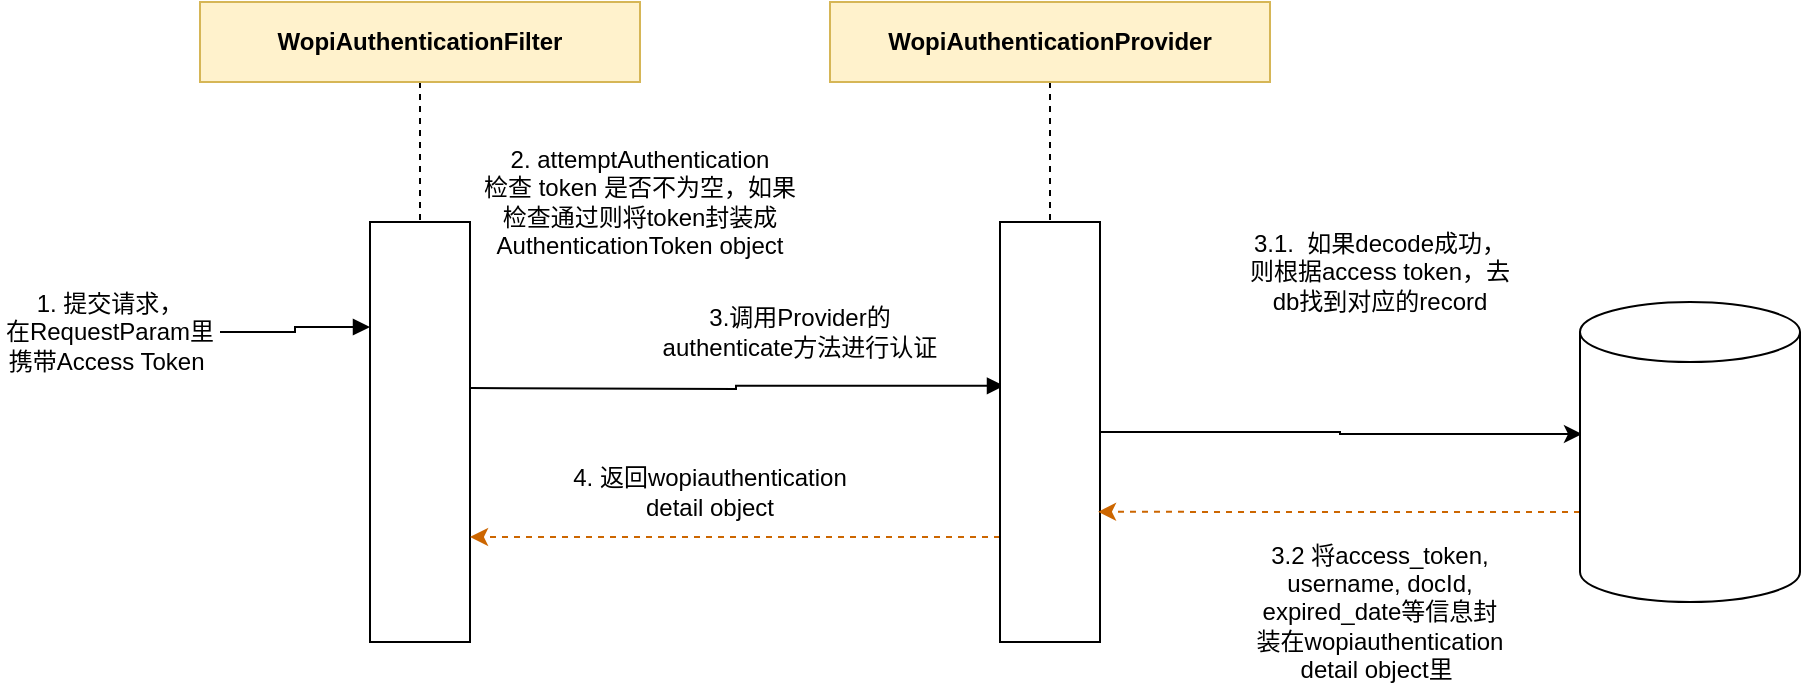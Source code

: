 <mxfile version="20.0.4" type="github">
  <diagram id="81lEqVLcHvuvQnZxjGZk" name="Page-1">
    <mxGraphModel dx="1695" dy="482" grid="1" gridSize="10" guides="1" tooltips="1" connect="1" arrows="1" fold="1" page="1" pageScale="1" pageWidth="827" pageHeight="1169" math="0" shadow="0">
      <root>
        <mxCell id="0" />
        <mxCell id="1" parent="0" />
        <mxCell id="HaN9kB13RHzo98Y6u9yK-4" style="edgeStyle=orthogonalEdgeStyle;rounded=0;orthogonalLoop=1;jettySize=auto;html=1;exitX=0.5;exitY=1;exitDx=0;exitDy=0;entryX=0.5;entryY=0;entryDx=0;entryDy=0;dashed=1;strokeColor=default;endArrow=none;endFill=0;" edge="1" parent="1" source="HaN9kB13RHzo98Y6u9yK-1" target="HaN9kB13RHzo98Y6u9yK-3">
          <mxGeometry relative="1" as="geometry" />
        </mxCell>
        <mxCell id="HaN9kB13RHzo98Y6u9yK-1" value="&lt;b&gt;WopiAuthenticationFilter&lt;/b&gt;" style="rounded=0;whiteSpace=wrap;html=1;fillColor=#fff2cc;strokeColor=#d6b656;" vertex="1" parent="1">
          <mxGeometry x="90" y="130" width="220" height="40" as="geometry" />
        </mxCell>
        <mxCell id="HaN9kB13RHzo98Y6u9yK-11" style="edgeStyle=orthogonalEdgeStyle;rounded=0;orthogonalLoop=1;jettySize=auto;html=1;entryX=0.04;entryY=0.39;entryDx=0;entryDy=0;endArrow=block;endFill=1;strokeColor=default;entryPerimeter=0;" edge="1" parent="1" target="HaN9kB13RHzo98Y6u9yK-14">
          <mxGeometry relative="1" as="geometry">
            <mxPoint x="225" y="323" as="sourcePoint" />
            <mxPoint x="455" y="323" as="targetPoint" />
          </mxGeometry>
        </mxCell>
        <mxCell id="HaN9kB13RHzo98Y6u9yK-3" value="" style="rounded=0;whiteSpace=wrap;html=1;" vertex="1" parent="1">
          <mxGeometry x="175" y="240" width="50" height="210" as="geometry" />
        </mxCell>
        <mxCell id="HaN9kB13RHzo98Y6u9yK-7" style="edgeStyle=orthogonalEdgeStyle;rounded=0;orthogonalLoop=1;jettySize=auto;html=1;entryX=0;entryY=0.25;entryDx=0;entryDy=0;endArrow=block;endFill=1;strokeColor=default;" edge="1" parent="1" source="HaN9kB13RHzo98Y6u9yK-6" target="HaN9kB13RHzo98Y6u9yK-3">
          <mxGeometry relative="1" as="geometry" />
        </mxCell>
        <mxCell id="HaN9kB13RHzo98Y6u9yK-6" value="1. 提交请求，&lt;br&gt;在RequestParam里携带Access Token&amp;nbsp;" style="text;html=1;strokeColor=none;fillColor=none;align=center;verticalAlign=middle;whiteSpace=wrap;rounded=0;" vertex="1" parent="1">
          <mxGeometry x="-10" y="280" width="110" height="30" as="geometry" />
        </mxCell>
        <mxCell id="HaN9kB13RHzo98Y6u9yK-8" value="2.&amp;nbsp;attemptAuthentication&lt;br&gt;检查 token&amp;nbsp;是否不为空，如果检查通过则将token封装成AuthenticationToken&amp;nbsp;object" style="text;html=1;strokeColor=none;fillColor=none;align=center;verticalAlign=middle;whiteSpace=wrap;rounded=0;" vertex="1" parent="1">
          <mxGeometry x="230" y="200" width="160" height="60" as="geometry" />
        </mxCell>
        <mxCell id="HaN9kB13RHzo98Y6u9yK-15" style="edgeStyle=orthogonalEdgeStyle;rounded=0;orthogonalLoop=1;jettySize=auto;html=1;endArrow=none;endFill=0;strokeColor=default;dashed=1;" edge="1" parent="1" source="HaN9kB13RHzo98Y6u9yK-13" target="HaN9kB13RHzo98Y6u9yK-14">
          <mxGeometry relative="1" as="geometry" />
        </mxCell>
        <mxCell id="HaN9kB13RHzo98Y6u9yK-13" value="&lt;b&gt;WopiAuthenticationProvider&lt;/b&gt;" style="rounded=0;whiteSpace=wrap;html=1;fillColor=#fff2cc;strokeColor=#d6b656;" vertex="1" parent="1">
          <mxGeometry x="405" y="130" width="220" height="40" as="geometry" />
        </mxCell>
        <mxCell id="HaN9kB13RHzo98Y6u9yK-21" style="edgeStyle=orthogonalEdgeStyle;rounded=0;orthogonalLoop=1;jettySize=auto;html=1;exitX=0;exitY=0.75;exitDx=0;exitDy=0;entryX=1;entryY=0.75;entryDx=0;entryDy=0;endArrow=classic;endFill=1;strokeColor=#CC6600;dashed=1;" edge="1" parent="1" source="HaN9kB13RHzo98Y6u9yK-14" target="HaN9kB13RHzo98Y6u9yK-3">
          <mxGeometry relative="1" as="geometry" />
        </mxCell>
        <mxCell id="HaN9kB13RHzo98Y6u9yK-35" style="edgeStyle=orthogonalEdgeStyle;rounded=0;orthogonalLoop=1;jettySize=auto;html=1;entryX=0.009;entryY=0.44;entryDx=0;entryDy=0;entryPerimeter=0;endArrow=classic;endFill=1;strokeColor=#000000;" edge="1" parent="1" source="HaN9kB13RHzo98Y6u9yK-14" target="HaN9kB13RHzo98Y6u9yK-23">
          <mxGeometry relative="1" as="geometry" />
        </mxCell>
        <mxCell id="HaN9kB13RHzo98Y6u9yK-14" value="" style="rounded=0;whiteSpace=wrap;html=1;" vertex="1" parent="1">
          <mxGeometry x="490" y="240" width="50" height="210" as="geometry" />
        </mxCell>
        <mxCell id="HaN9kB13RHzo98Y6u9yK-17" value="3.调用Provider的authenticate方法进行认证" style="text;html=1;strokeColor=none;fillColor=none;align=center;verticalAlign=middle;whiteSpace=wrap;rounded=0;" vertex="1" parent="1">
          <mxGeometry x="320" y="280" width="140" height="30" as="geometry" />
        </mxCell>
        <mxCell id="HaN9kB13RHzo98Y6u9yK-19" value="3.1.&amp;nbsp; 如果decode成功，则根据access&amp;nbsp;token，去db找到对应的record" style="text;html=1;strokeColor=none;fillColor=none;align=center;verticalAlign=middle;whiteSpace=wrap;rounded=0;" vertex="1" parent="1">
          <mxGeometry x="610" y="250" width="140" height="30" as="geometry" />
        </mxCell>
        <mxCell id="HaN9kB13RHzo98Y6u9yK-20" value="3.2 将access_token, username, docId, expired_date等信息封装在wopiauthentication detail object里&amp;nbsp;" style="text;html=1;strokeColor=none;fillColor=none;align=center;verticalAlign=middle;whiteSpace=wrap;rounded=0;" vertex="1" parent="1">
          <mxGeometry x="615" y="420" width="130" height="30" as="geometry" />
        </mxCell>
        <mxCell id="HaN9kB13RHzo98Y6u9yK-22" value="4.&amp;nbsp;返回wopiauthentication detail object" style="text;html=1;strokeColor=none;fillColor=none;align=center;verticalAlign=middle;whiteSpace=wrap;rounded=0;" vertex="1" parent="1">
          <mxGeometry x="260" y="360" width="170" height="30" as="geometry" />
        </mxCell>
        <mxCell id="HaN9kB13RHzo98Y6u9yK-36" style="edgeStyle=orthogonalEdgeStyle;rounded=0;orthogonalLoop=1;jettySize=auto;html=1;exitX=0;exitY=0;exitDx=0;exitDy=105;exitPerimeter=0;entryX=0.98;entryY=0.69;entryDx=0;entryDy=0;entryPerimeter=0;endArrow=classic;endFill=1;strokeColor=#CC6600;dashed=1;" edge="1" parent="1" source="HaN9kB13RHzo98Y6u9yK-23" target="HaN9kB13RHzo98Y6u9yK-14">
          <mxGeometry relative="1" as="geometry" />
        </mxCell>
        <mxCell id="HaN9kB13RHzo98Y6u9yK-23" value="" style="shape=cylinder3;whiteSpace=wrap;html=1;boundedLbl=1;backgroundOutline=1;size=15;" vertex="1" parent="1">
          <mxGeometry x="780" y="280" width="110" height="150" as="geometry" />
        </mxCell>
      </root>
    </mxGraphModel>
  </diagram>
</mxfile>
